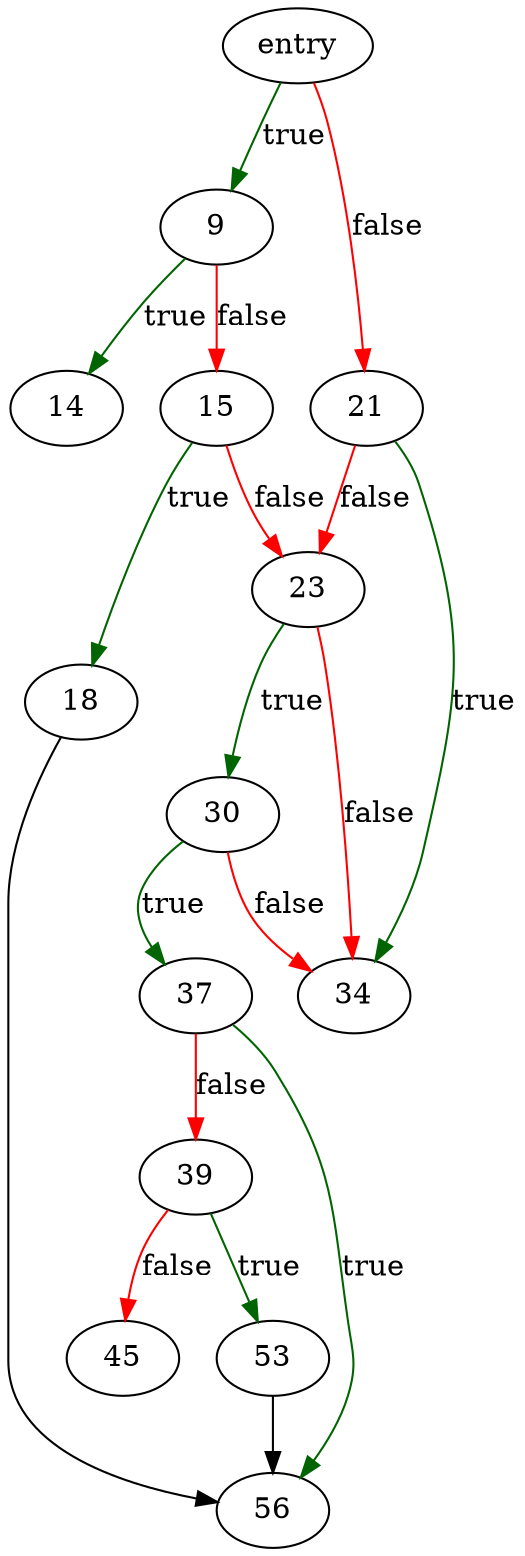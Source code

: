 digraph "main" {
	// Node definitions.
	2 [label=entry];
	9;
	14;
	15;
	18;
	21;
	23;
	30;
	34;
	37;
	39;
	45;
	53;
	56;

	// Edge definitions.
	2 -> 9 [
		color=darkgreen
		label=true
	];
	2 -> 21 [
		color=red
		label=false
	];
	9 -> 14 [
		color=darkgreen
		label=true
	];
	9 -> 15 [
		color=red
		label=false
	];
	15 -> 18 [
		color=darkgreen
		label=true
	];
	15 -> 23 [
		color=red
		label=false
	];
	18 -> 56;
	21 -> 23 [
		color=red
		label=false
	];
	21 -> 34 [
		color=darkgreen
		label=true
	];
	23 -> 30 [
		color=darkgreen
		label=true
	];
	23 -> 34 [
		color=red
		label=false
	];
	30 -> 34 [
		color=red
		label=false
	];
	30 -> 37 [
		color=darkgreen
		label=true
	];
	37 -> 39 [
		color=red
		label=false
	];
	37 -> 56 [
		color=darkgreen
		label=true
	];
	39 -> 45 [
		color=red
		label=false
	];
	39 -> 53 [
		color=darkgreen
		label=true
	];
	53 -> 56;
}